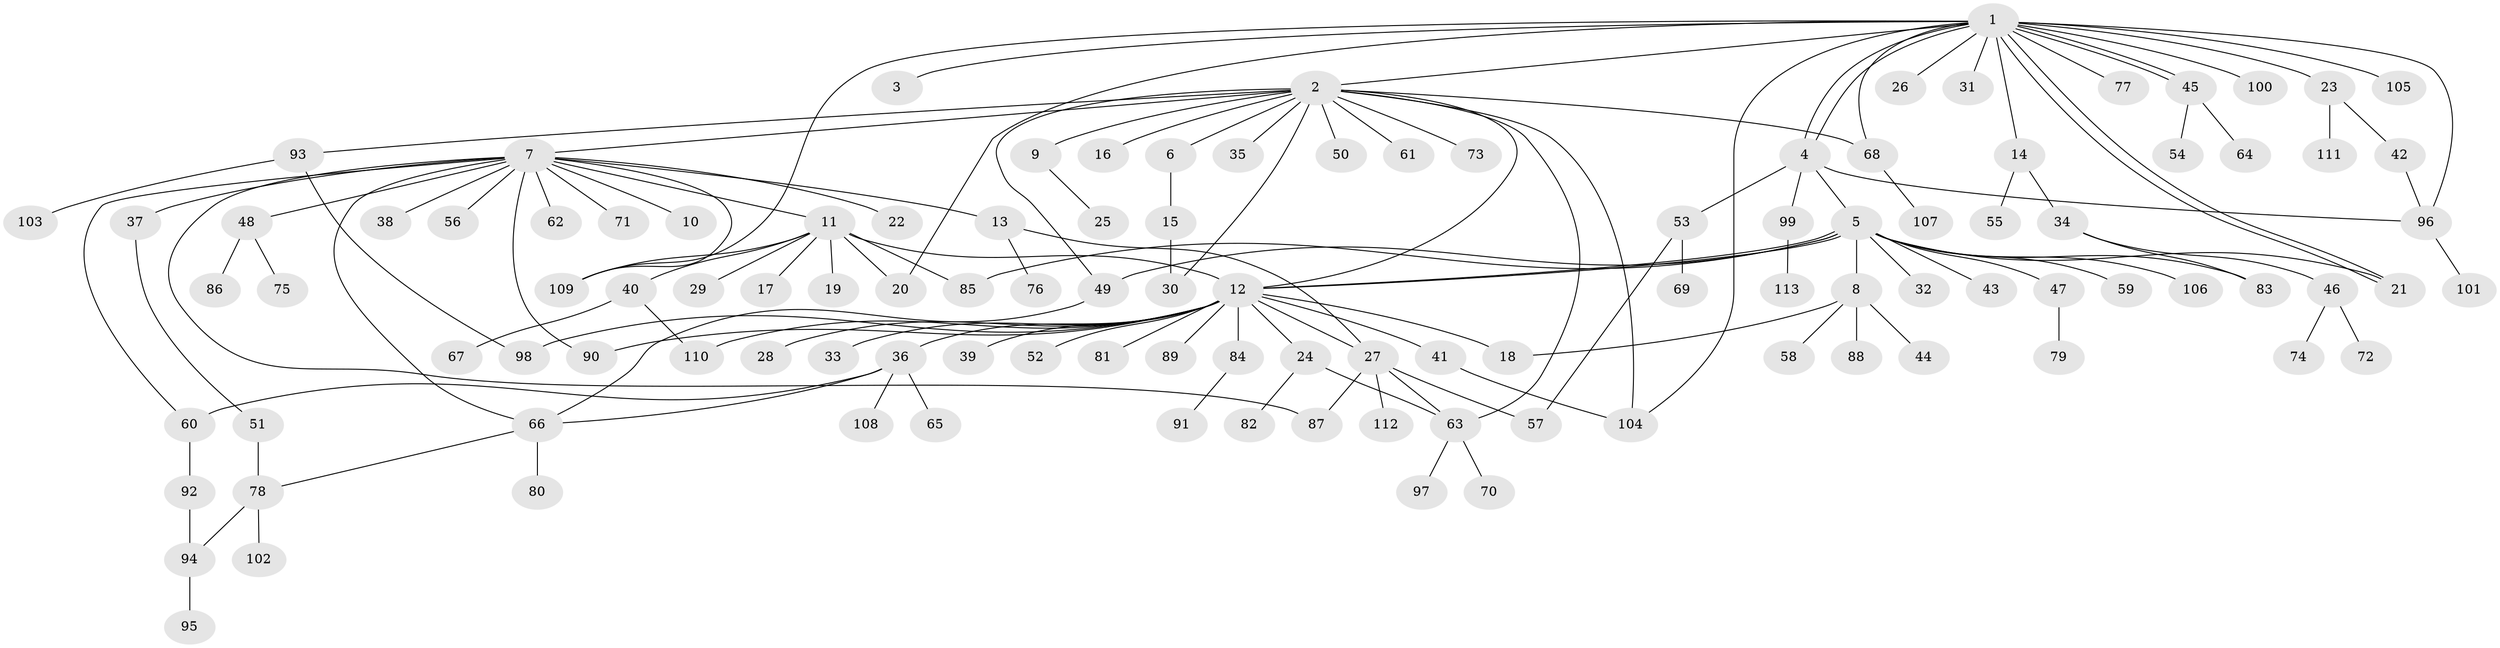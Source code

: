 // Generated by graph-tools (version 1.1) at 2025/49/03/09/25 03:49:51]
// undirected, 113 vertices, 145 edges
graph export_dot {
graph [start="1"]
  node [color=gray90,style=filled];
  1;
  2;
  3;
  4;
  5;
  6;
  7;
  8;
  9;
  10;
  11;
  12;
  13;
  14;
  15;
  16;
  17;
  18;
  19;
  20;
  21;
  22;
  23;
  24;
  25;
  26;
  27;
  28;
  29;
  30;
  31;
  32;
  33;
  34;
  35;
  36;
  37;
  38;
  39;
  40;
  41;
  42;
  43;
  44;
  45;
  46;
  47;
  48;
  49;
  50;
  51;
  52;
  53;
  54;
  55;
  56;
  57;
  58;
  59;
  60;
  61;
  62;
  63;
  64;
  65;
  66;
  67;
  68;
  69;
  70;
  71;
  72;
  73;
  74;
  75;
  76;
  77;
  78;
  79;
  80;
  81;
  82;
  83;
  84;
  85;
  86;
  87;
  88;
  89;
  90;
  91;
  92;
  93;
  94;
  95;
  96;
  97;
  98;
  99;
  100;
  101;
  102;
  103;
  104;
  105;
  106;
  107;
  108;
  109;
  110;
  111;
  112;
  113;
  1 -- 2;
  1 -- 3;
  1 -- 4;
  1 -- 4;
  1 -- 14;
  1 -- 20;
  1 -- 21;
  1 -- 21;
  1 -- 23;
  1 -- 26;
  1 -- 31;
  1 -- 45;
  1 -- 45;
  1 -- 68;
  1 -- 77;
  1 -- 96;
  1 -- 100;
  1 -- 104;
  1 -- 105;
  1 -- 109;
  2 -- 6;
  2 -- 7;
  2 -- 9;
  2 -- 12;
  2 -- 16;
  2 -- 30;
  2 -- 35;
  2 -- 49;
  2 -- 50;
  2 -- 61;
  2 -- 63;
  2 -- 68;
  2 -- 73;
  2 -- 93;
  2 -- 104;
  4 -- 5;
  4 -- 53;
  4 -- 96;
  4 -- 99;
  5 -- 8;
  5 -- 12;
  5 -- 12;
  5 -- 21;
  5 -- 32;
  5 -- 43;
  5 -- 47;
  5 -- 49;
  5 -- 59;
  5 -- 83;
  5 -- 85;
  5 -- 106;
  6 -- 15;
  7 -- 10;
  7 -- 11;
  7 -- 13;
  7 -- 22;
  7 -- 37;
  7 -- 38;
  7 -- 48;
  7 -- 56;
  7 -- 60;
  7 -- 62;
  7 -- 66;
  7 -- 71;
  7 -- 87;
  7 -- 90;
  7 -- 109;
  8 -- 18;
  8 -- 44;
  8 -- 58;
  8 -- 88;
  9 -- 25;
  11 -- 12;
  11 -- 17;
  11 -- 19;
  11 -- 20;
  11 -- 29;
  11 -- 40;
  11 -- 85;
  11 -- 109;
  12 -- 18;
  12 -- 24;
  12 -- 27;
  12 -- 28;
  12 -- 33;
  12 -- 36;
  12 -- 39;
  12 -- 41;
  12 -- 52;
  12 -- 81;
  12 -- 84;
  12 -- 89;
  12 -- 90;
  12 -- 98;
  12 -- 110;
  13 -- 27;
  13 -- 76;
  14 -- 34;
  14 -- 55;
  15 -- 30;
  23 -- 42;
  23 -- 111;
  24 -- 63;
  24 -- 82;
  27 -- 57;
  27 -- 63;
  27 -- 87;
  27 -- 112;
  34 -- 46;
  34 -- 83;
  36 -- 60;
  36 -- 65;
  36 -- 66;
  36 -- 108;
  37 -- 51;
  40 -- 67;
  40 -- 110;
  41 -- 104;
  42 -- 96;
  45 -- 54;
  45 -- 64;
  46 -- 72;
  46 -- 74;
  47 -- 79;
  48 -- 75;
  48 -- 86;
  49 -- 66;
  51 -- 78;
  53 -- 57;
  53 -- 69;
  60 -- 92;
  63 -- 70;
  63 -- 97;
  66 -- 78;
  66 -- 80;
  68 -- 107;
  78 -- 94;
  78 -- 102;
  84 -- 91;
  92 -- 94;
  93 -- 98;
  93 -- 103;
  94 -- 95;
  96 -- 101;
  99 -- 113;
}
